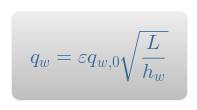 @startuml
!theme silver
:<latex>q_{w}=\varepsilon q_{w,0} \sqrt{\frac{{L}}{{h_{ w}}}}</latex>;
@enduml